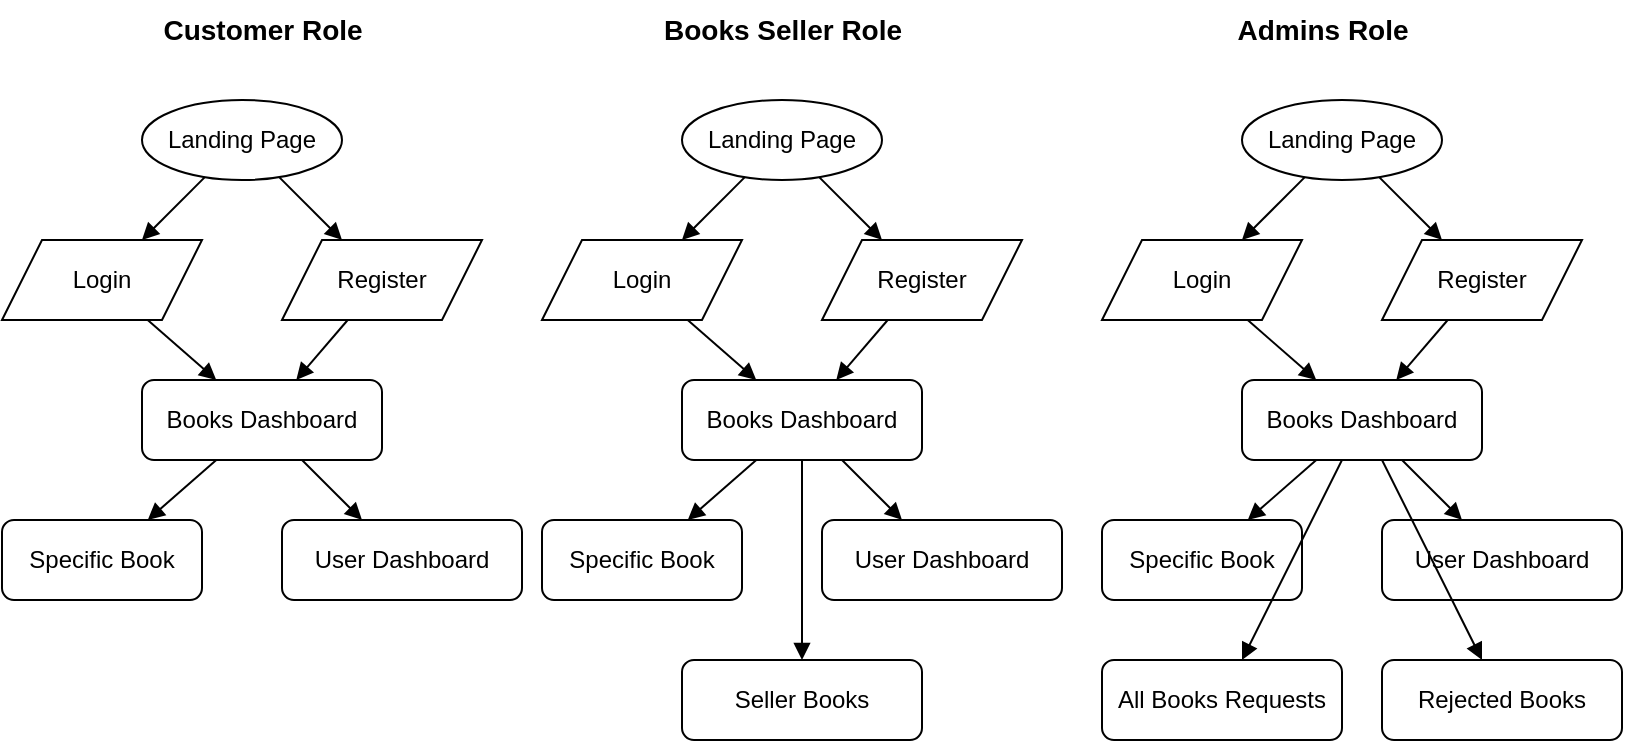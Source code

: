 <?xml version="1.0" encoding="UTF-8"?>
<mxfile>
  <diagram name="Book Management Frontend Flow" id="vPQfznAPrhqFf1_y30xD">
    <mxGraphModel dx="1234" dy="700" grid="1" gridSize="10" guides="1" tooltips="1" connect="1" arrows="1" fold="1" page="1" pageScale="1" pageWidth="827" pageHeight="1169" math="0" shadow="0">
      <root>
        <mxCell id="0"/>
        <mxCell id="1" parent="0"/>

        <!-- Customer Role -->
        <mxCell id="cust_label" value="Customer Role" style="text;html=1;align=center;verticalAlign=middle;fontSize=14;fontStyle=1" vertex="1" parent="1">
          <mxGeometry x="100" y="20" width="120" height="30" as="geometry"/>
        </mxCell>
        <mxCell id="cust_landing" value="Landing Page" style="ellipse;whiteSpace=wrap;html=1;" vertex="1" parent="1">
          <mxGeometry x="100" y="70" width="100" height="40" as="geometry"/>
        </mxCell>
        <mxCell id="cust_login" value="Login" style="shape=parallelogram;whiteSpace=wrap;html=1;" vertex="1" parent="1">
          <mxGeometry x="30" y="140" width="100" height="40" as="geometry"/>
        </mxCell>
        <mxCell id="cust_register" value="Register" style="shape=parallelogram;whiteSpace=wrap;html=1;" vertex="1" parent="1">
          <mxGeometry x="170" y="140" width="100" height="40" as="geometry"/>
        </mxCell>
        <mxCell id="cust_books" value="Books Dashboard" style="rounded=1;whiteSpace=wrap;html=1;" vertex="1" parent="1">
          <mxGeometry x="100" y="210" width="120" height="40" as="geometry"/>
        </mxCell>
        <mxCell id="cust_specific" value="Specific Book" style="rounded=1;whiteSpace=wrap;html=1;" vertex="1" parent="1">
          <mxGeometry x="30" y="280" width="100" height="40" as="geometry"/>
        </mxCell>
        <mxCell id="cust_user" value="User Dashboard" style="rounded=1;whiteSpace=wrap;html=1;" vertex="1" parent="1">
          <mxGeometry x="170" y="280" width="120" height="40" as="geometry"/>
        </mxCell>
        <mxCell style="endArrow=block;" edge="1" parent="1" source="cust_landing" target="cust_login"><mxGeometry relative="1" as="geometry"/></mxCell>
        <mxCell style="endArrow=block;" edge="1" parent="1" source="cust_landing" target="cust_register"><mxGeometry relative="1" as="geometry"/></mxCell>
        <mxCell style="endArrow=block;" edge="1" parent="1" source="cust_login" target="cust_books"><mxGeometry relative="1" as="geometry"/></mxCell>
        <mxCell style="endArrow=block;" edge="1" parent="1" source="cust_register" target="cust_books"><mxGeometry relative="1" as="geometry"/></mxCell>
        <mxCell style="endArrow=block;" edge="1" parent="1" source="cust_books" target="cust_specific"><mxGeometry relative="1" as="geometry"/></mxCell>
        <mxCell style="endArrow=block;" edge="1" parent="1" source="cust_books" target="cust_user"><mxGeometry relative="1" as="geometry"/></mxCell>

        <!-- Book Seller Role -->
        <mxCell id="seller_label" value="Books Seller Role" style="text;html=1;align=center;verticalAlign=middle;fontSize=14;fontStyle=1" vertex="1" parent="1">
          <mxGeometry x="350" y="20" width="140" height="30" as="geometry"/>
        </mxCell>
        <mxCell id="seller_landing" value="Landing Page" style="ellipse;whiteSpace=wrap;html=1;" vertex="1" parent="1">
          <mxGeometry x="370" y="70" width="100" height="40" as="geometry"/>
        </mxCell>
        <mxCell id="seller_login" value="Login" style="shape=parallelogram;whiteSpace=wrap;html=1;" vertex="1" parent="1">
          <mxGeometry x="300" y="140" width="100" height="40" as="geometry"/>
        </mxCell>
        <mxCell id="seller_register" value="Register" style="shape=parallelogram;whiteSpace=wrap;html=1;" vertex="1" parent="1">
          <mxGeometry x="440" y="140" width="100" height="40" as="geometry"/>
        </mxCell>
        <mxCell id="seller_books" value="Books Dashboard" style="rounded=1;whiteSpace=wrap;html=1;" vertex="1" parent="1">
          <mxGeometry x="370" y="210" width="120" height="40" as="geometry"/>
        </mxCell>
        <mxCell id="seller_specific" value="Specific Book" style="rounded=1;whiteSpace=wrap;html=1;" vertex="1" parent="1">
          <mxGeometry x="300" y="280" width="100" height="40" as="geometry"/>
        </mxCell>
        <mxCell id="seller_user" value="User Dashboard" style="rounded=1;whiteSpace=wrap;html=1;" vertex="1" parent="1">
          <mxGeometry x="440" y="280" width="120" height="40" as="geometry"/>
        </mxCell>
        <mxCell id="seller_books_list" value="Seller Books" style="rounded=1;whiteSpace=wrap;html=1;" vertex="1" parent="1">
          <mxGeometry x="370" y="350" width="120" height="40" as="geometry"/>
        </mxCell>
        <mxCell style="endArrow=block;" edge="1" parent="1" source="seller_landing" target="seller_login"><mxGeometry relative="1" as="geometry"/></mxCell>
        <mxCell style="endArrow=block;" edge="1" parent="1" source="seller_landing" target="seller_register"><mxGeometry relative="1" as="geometry"/></mxCell>
        <mxCell style="endArrow=block;" edge="1" parent="1" source="seller_login" target="seller_books"><mxGeometry relative="1" as="geometry"/></mxCell>
        <mxCell style="endArrow=block;" edge="1" parent="1" source="seller_register" target="seller_books"><mxGeometry relative="1" as="geometry"/></mxCell>
        <mxCell style="endArrow=block;" edge="1" parent="1" source="seller_books" target="seller_specific"><mxGeometry relative="1" as="geometry"/></mxCell>
        <mxCell style="endArrow=block;" edge="1" parent="1" source="seller_books" target="seller_user"><mxGeometry relative="1" as="geometry"/></mxCell>
        <mxCell style="endArrow=block;" edge="1" parent="1" source="seller_books" target="seller_books_list"><mxGeometry relative="1" as="geometry"/></mxCell>

        <!-- Admin Role -->
        <mxCell id="admin_label" value="Admins Role" style="text;html=1;align=center;verticalAlign=middle;fontSize=14;fontStyle=1" vertex="1" parent="1">
          <mxGeometry x="630" y="20" width="120" height="30" as="geometry"/>
        </mxCell>
        <mxCell id="admin_landing" value="Landing Page" style="ellipse;whiteSpace=wrap;html=1;" vertex="1" parent="1">
          <mxGeometry x="650" y="70" width="100" height="40" as="geometry"/>
        </mxCell>
        <mxCell id="admin_login" value="Login" style="shape=parallelogram;whiteSpace=wrap;html=1;" vertex="1" parent="1">
          <mxGeometry x="580" y="140" width="100" height="40" as="geometry"/>
        </mxCell>
        <mxCell id="admin_register" value="Register" style="shape=parallelogram;whiteSpace=wrap;html=1;" vertex="1" parent="1">
          <mxGeometry x="720" y="140" width="100" height="40" as="geometry"/>
        </mxCell>
        <mxCell id="admin_books" value="Books Dashboard" style="rounded=1;whiteSpace=wrap;html=1;" vertex="1" parent="1">
          <mxGeometry x="650" y="210" width="120" height="40" as="geometry"/>
        </mxCell>
        <mxCell id="admin_specific" value="Specific Book" style="rounded=1;whiteSpace=wrap;html=1;" vertex="1" parent="1">
          <mxGeometry x="580" y="280" width="100" height="40" as="geometry"/>
        </mxCell>
        <mxCell id="admin_user" value="User Dashboard" style="rounded=1;whiteSpace=wrap;html=1;" vertex="1" parent="1">
          <mxGeometry x="720" y="280" width="120" height="40" as="geometry"/>
        </mxCell>
        <mxCell id="admin_all_books" value="All Books Requests" style="rounded=1;whiteSpace=wrap;html=1;" vertex="1" parent="1">
          <mxGeometry x="580" y="350" width="120" height="40" as="geometry"/>
        </mxCell>
        <mxCell id="admin_rejected" value="Rejected Books" style="rounded=1;whiteSpace=wrap;html=1;" vertex="1" parent="1">
          <mxGeometry x="720" y="350" width="120" height="40" as="geometry"/>
        </mxCell>
        <mxCell style="endArrow=block;" edge="1" parent="1" source="admin_landing" target="admin_login"><mxGeometry relative="1" as="geometry"/></mxCell>
        <mxCell style="endArrow=block;" edge="1" parent="1" source="admin_landing" target="admin_register"><mxGeometry relative="1" as="geometry"/></mxCell>
        <mxCell style="endArrow=block;" edge="1" parent="1" source="admin_login" target="admin_books"><mxGeometry relative="1" as="geometry"/></mxCell>
        <mxCell style="endArrow=block;" edge="1" parent="1" source="admin_register" target="admin_books"><mxGeometry relative="1" as="geometry"/></mxCell>
        <mxCell style="endArrow=block;" edge="1" parent="1" source="admin_books" target="admin_specific"><mxGeometry relative="1" as="geometry"/></mxCell>
        <mxCell style="endArrow=block;" edge="1" parent="1" source="admin_books" target="admin_user"><mxGeometry relative="1" as="geometry"/></mxCell>
        <mxCell style="endArrow=block;" edge="1" parent="1" source="admin_books" target="admin_all_books"><mxGeometry relative="1" as="geometry"/></mxCell>
        <mxCell style="endArrow=block;" edge="1" parent="1" source="admin_books" target="admin_rejected"><mxGeometry relative="1" as="geometry"/></mxCell>

      </root>
    </mxGraphModel>
  </diagram>
</mxfile>
